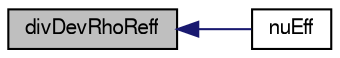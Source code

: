 digraph "divDevRhoReff"
{
  bgcolor="transparent";
  edge [fontname="FreeSans",fontsize="10",labelfontname="FreeSans",labelfontsize="10"];
  node [fontname="FreeSans",fontsize="10",shape=record];
  rankdir="LR";
  Node41 [label="divDevRhoReff",height=0.2,width=0.4,color="black", fillcolor="grey75", style="filled", fontcolor="black"];
  Node41 -> Node42 [dir="back",color="midnightblue",fontsize="10",style="solid",fontname="FreeSans"];
  Node42 [label="nuEff",height=0.2,width=0.4,color="black",URL="$a32278.html#a96bad7745a84df38388d0d0be6edfd8a",tooltip="Return the effective viscosity on patch. "];
}
